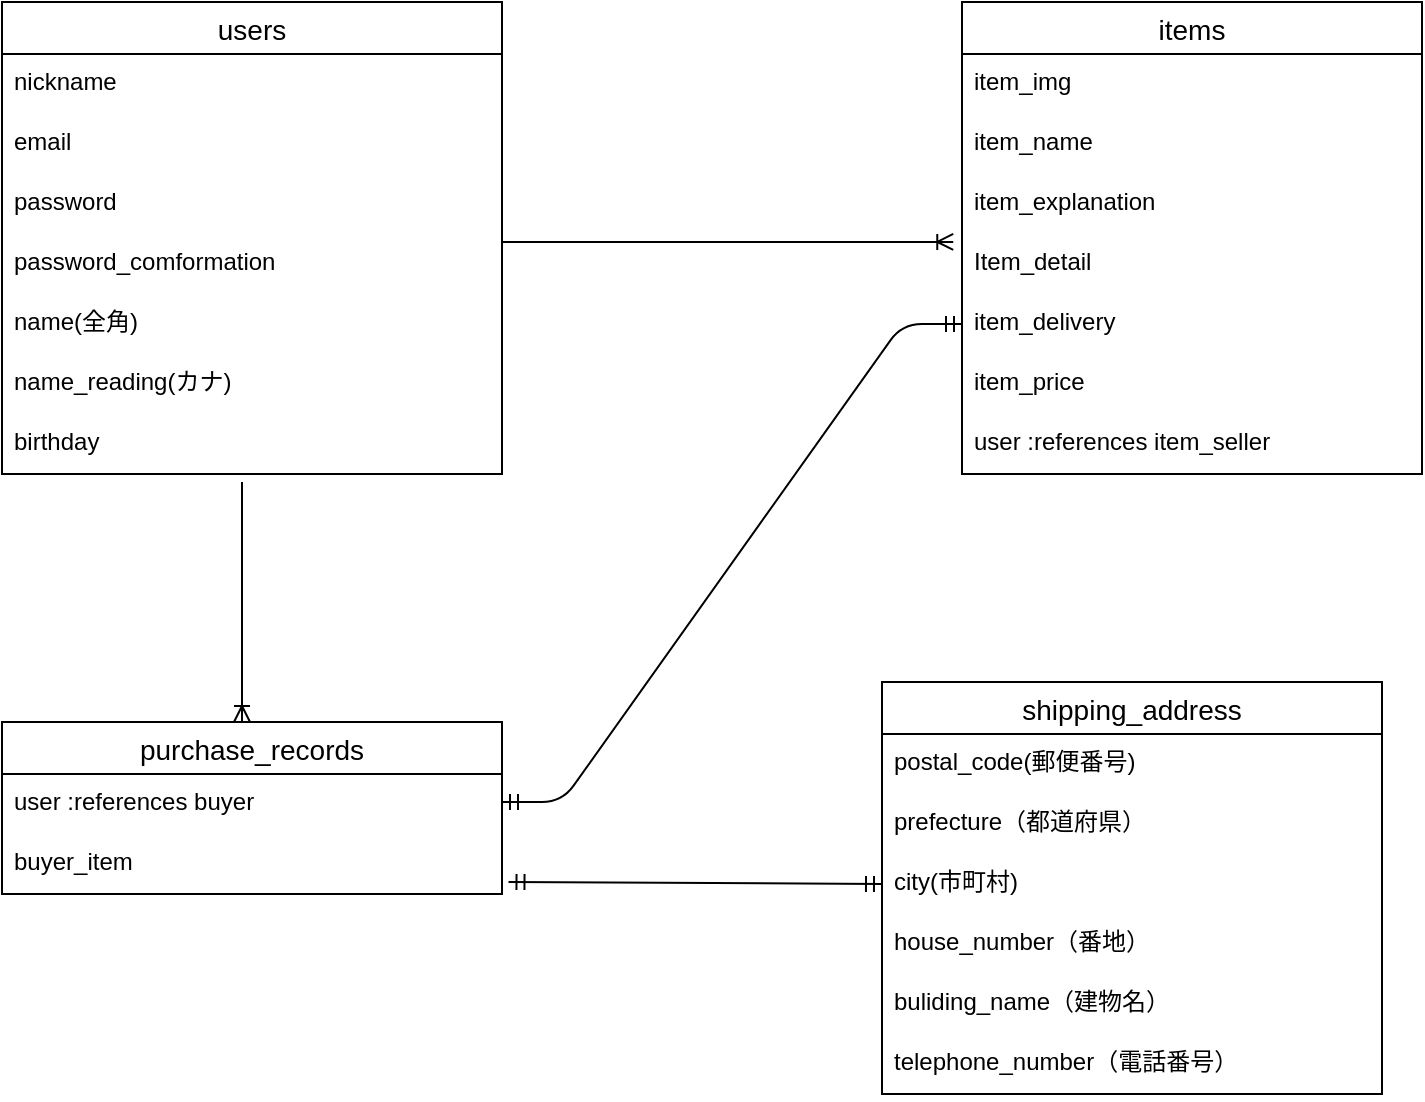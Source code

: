 <mxfile>
    <diagram id="FImIAmwFVnB-ygJ9KSYq" name="ページ1">
        <mxGraphModel dx="862" dy="563" grid="1" gridSize="10" guides="1" tooltips="1" connect="1" arrows="1" fold="1" page="1" pageScale="1" pageWidth="827" pageHeight="1169" math="0" shadow="0">
            <root>
                <mxCell id="0"/>
                <mxCell id="1" parent="0"/>
                <mxCell id="tPwfLVKmn3BRr_RewJKb-1" value="users" style="swimlane;fontStyle=0;childLayout=stackLayout;horizontal=1;startSize=26;horizontalStack=0;resizeParent=1;resizeParentMax=0;resizeLast=0;collapsible=1;marginBottom=0;align=center;fontSize=14;" parent="1" vertex="1">
                    <mxGeometry x="40" y="40" width="250" height="236" as="geometry"/>
                </mxCell>
                <mxCell id="tPwfLVKmn3BRr_RewJKb-2" value="nickname&#10;" style="text;strokeColor=none;fillColor=none;spacingLeft=4;spacingRight=4;overflow=hidden;rotatable=0;points=[[0,0.5],[1,0.5]];portConstraint=eastwest;fontSize=12;" parent="tPwfLVKmn3BRr_RewJKb-1" vertex="1">
                    <mxGeometry y="26" width="250" height="30" as="geometry"/>
                </mxCell>
                <mxCell id="tPwfLVKmn3BRr_RewJKb-3" value="email" style="text;strokeColor=none;fillColor=none;spacingLeft=4;spacingRight=4;overflow=hidden;rotatable=0;points=[[0,0.5],[1,0.5]];portConstraint=eastwest;fontSize=12;" parent="tPwfLVKmn3BRr_RewJKb-1" vertex="1">
                    <mxGeometry y="56" width="250" height="30" as="geometry"/>
                </mxCell>
                <mxCell id="tPwfLVKmn3BRr_RewJKb-4" value="password" style="text;strokeColor=none;fillColor=none;spacingLeft=4;spacingRight=4;overflow=hidden;rotatable=0;points=[[0,0.5],[1,0.5]];portConstraint=eastwest;fontSize=12;" parent="tPwfLVKmn3BRr_RewJKb-1" vertex="1">
                    <mxGeometry y="86" width="250" height="30" as="geometry"/>
                </mxCell>
                <mxCell id="tPwfLVKmn3BRr_RewJKb-6" value="password_comformation" style="text;strokeColor=none;fillColor=none;spacingLeft=4;spacingRight=4;overflow=hidden;rotatable=0;points=[[0,0.5],[1,0.5]];portConstraint=eastwest;fontSize=12;" parent="tPwfLVKmn3BRr_RewJKb-1" vertex="1">
                    <mxGeometry y="116" width="250" height="30" as="geometry"/>
                </mxCell>
                <mxCell id="tPwfLVKmn3BRr_RewJKb-5" value="name(全角)" style="text;strokeColor=none;fillColor=none;spacingLeft=4;spacingRight=4;overflow=hidden;rotatable=0;points=[[0,0.5],[1,0.5]];portConstraint=eastwest;fontSize=12;" parent="tPwfLVKmn3BRr_RewJKb-1" vertex="1">
                    <mxGeometry y="146" width="250" height="30" as="geometry"/>
                </mxCell>
                <mxCell id="tPwfLVKmn3BRr_RewJKb-8" value="name_reading(カナ)" style="text;strokeColor=none;fillColor=none;spacingLeft=4;spacingRight=4;overflow=hidden;rotatable=0;points=[[0,0.5],[1,0.5]];portConstraint=eastwest;fontSize=12;" parent="tPwfLVKmn3BRr_RewJKb-1" vertex="1">
                    <mxGeometry y="176" width="250" height="30" as="geometry"/>
                </mxCell>
                <mxCell id="tPwfLVKmn3BRr_RewJKb-7" value="birthday" style="text;strokeColor=none;fillColor=none;spacingLeft=4;spacingRight=4;overflow=hidden;rotatable=0;points=[[0,0.5],[1,0.5]];portConstraint=eastwest;fontSize=12;" parent="tPwfLVKmn3BRr_RewJKb-1" vertex="1">
                    <mxGeometry y="206" width="250" height="30" as="geometry"/>
                </mxCell>
                <mxCell id="tPwfLVKmn3BRr_RewJKb-9" value="items" style="swimlane;fontStyle=0;childLayout=stackLayout;horizontal=1;startSize=26;horizontalStack=0;resizeParent=1;resizeParentMax=0;resizeLast=0;collapsible=1;marginBottom=0;align=center;fontSize=14;" parent="1" vertex="1">
                    <mxGeometry x="520" y="40" width="230" height="236" as="geometry"/>
                </mxCell>
                <mxCell id="tPwfLVKmn3BRr_RewJKb-10" value="item_img" style="text;spacingLeft=4;spacingRight=4;overflow=hidden;rotatable=0;points=[[0,0.5],[1,0.5]];portConstraint=eastwest;fontSize=12;" parent="tPwfLVKmn3BRr_RewJKb-9" vertex="1">
                    <mxGeometry y="26" width="230" height="30" as="geometry"/>
                </mxCell>
                <mxCell id="tPwfLVKmn3BRr_RewJKb-11" value="item_name" style="text;strokeColor=none;fillColor=none;spacingLeft=4;spacingRight=4;overflow=hidden;rotatable=0;points=[[0,0.5],[1,0.5]];portConstraint=eastwest;fontSize=12;" parent="tPwfLVKmn3BRr_RewJKb-9" vertex="1">
                    <mxGeometry y="56" width="230" height="30" as="geometry"/>
                </mxCell>
                <mxCell id="tPwfLVKmn3BRr_RewJKb-12" value="item_explanation&#10;" style="text;strokeColor=none;fillColor=none;spacingLeft=4;spacingRight=4;overflow=hidden;rotatable=0;points=[[0,0.5],[1,0.5]];portConstraint=eastwest;fontSize=12;" parent="tPwfLVKmn3BRr_RewJKb-9" vertex="1">
                    <mxGeometry y="86" width="230" height="30" as="geometry"/>
                </mxCell>
                <mxCell id="2" value="Item_detail" style="text;strokeColor=none;fillColor=none;spacingLeft=4;spacingRight=4;overflow=hidden;rotatable=0;points=[[0,0.5],[1,0.5]];portConstraint=eastwest;fontSize=12;" vertex="1" parent="tPwfLVKmn3BRr_RewJKb-9">
                    <mxGeometry y="116" width="230" height="30" as="geometry"/>
                </mxCell>
                <mxCell id="3" value="item_delivery" style="text;strokeColor=none;fillColor=none;spacingLeft=4;spacingRight=4;overflow=hidden;rotatable=0;points=[[0,0.5],[1,0.5]];portConstraint=eastwest;fontSize=12;" vertex="1" parent="tPwfLVKmn3BRr_RewJKb-9">
                    <mxGeometry y="146" width="230" height="30" as="geometry"/>
                </mxCell>
                <mxCell id="4" value="item_price" style="text;strokeColor=none;fillColor=none;spacingLeft=4;spacingRight=4;overflow=hidden;rotatable=0;points=[[0,0.5],[1,0.5]];portConstraint=eastwest;fontSize=12;" vertex="1" parent="tPwfLVKmn3BRr_RewJKb-9">
                    <mxGeometry y="176" width="230" height="30" as="geometry"/>
                </mxCell>
                <mxCell id="19" value="user :references item_seller" style="text;strokeColor=none;fillColor=none;spacingLeft=4;spacingRight=4;overflow=hidden;rotatable=0;points=[[0,0.5],[1,0.5]];portConstraint=eastwest;fontSize=12;" vertex="1" parent="tPwfLVKmn3BRr_RewJKb-9">
                    <mxGeometry y="206" width="230" height="30" as="geometry"/>
                </mxCell>
                <mxCell id="5" value="purchase_records" style="swimlane;fontStyle=0;childLayout=stackLayout;horizontal=1;startSize=26;horizontalStack=0;resizeParent=1;resizeParentMax=0;resizeLast=0;collapsible=1;marginBottom=0;align=center;fontSize=14;" vertex="1" parent="1">
                    <mxGeometry x="40" y="400" width="250" height="86" as="geometry"/>
                </mxCell>
                <mxCell id="6" value="user :references buyer" style="text;strokeColor=none;fillColor=none;spacingLeft=4;spacingRight=4;overflow=hidden;rotatable=0;points=[[0,0.5],[1,0.5]];portConstraint=eastwest;fontSize=12;" vertex="1" parent="5">
                    <mxGeometry y="26" width="250" height="30" as="geometry"/>
                </mxCell>
                <mxCell id="20" value="buyer_item" style="text;strokeColor=none;fillColor=none;spacingLeft=4;spacingRight=4;overflow=hidden;rotatable=0;points=[[0,0.5],[1,0.5]];portConstraint=eastwest;fontSize=12;" vertex="1" parent="5">
                    <mxGeometry y="56" width="250" height="30" as="geometry"/>
                </mxCell>
                <mxCell id="14" value="shipping_address" style="swimlane;fontStyle=0;childLayout=stackLayout;horizontal=1;startSize=26;horizontalStack=0;resizeParent=1;resizeParentMax=0;resizeLast=0;collapsible=1;marginBottom=0;align=center;fontSize=14;" vertex="1" parent="1">
                    <mxGeometry x="480" y="380" width="250" height="206" as="geometry"/>
                </mxCell>
                <mxCell id="15" value="postal_code(郵便番号)" style="text;strokeColor=none;fillColor=none;spacingLeft=4;spacingRight=4;overflow=hidden;rotatable=0;points=[[0,0.5],[1,0.5]];portConstraint=eastwest;fontSize=12;" vertex="1" parent="14">
                    <mxGeometry y="26" width="250" height="30" as="geometry"/>
                </mxCell>
                <mxCell id="16" value="prefecture（都道府県）" style="text;strokeColor=none;fillColor=none;spacingLeft=4;spacingRight=4;overflow=hidden;rotatable=0;points=[[0,0.5],[1,0.5]];portConstraint=eastwest;fontSize=12;" vertex="1" parent="14">
                    <mxGeometry y="56" width="250" height="30" as="geometry"/>
                </mxCell>
                <mxCell id="17" value="city(市町村)" style="text;strokeColor=none;fillColor=none;spacingLeft=4;spacingRight=4;overflow=hidden;rotatable=0;points=[[0,0.5],[1,0.5]];portConstraint=eastwest;fontSize=12;" vertex="1" parent="14">
                    <mxGeometry y="86" width="250" height="30" as="geometry"/>
                </mxCell>
                <mxCell id="25" value="house_number（番地）" style="text;strokeColor=none;fillColor=none;spacingLeft=4;spacingRight=4;overflow=hidden;rotatable=0;points=[[0,0.5],[1,0.5]];portConstraint=eastwest;fontSize=12;" vertex="1" parent="14">
                    <mxGeometry y="116" width="250" height="30" as="geometry"/>
                </mxCell>
                <mxCell id="26" value="buliding_name（建物名）" style="text;strokeColor=none;fillColor=none;spacingLeft=4;spacingRight=4;overflow=hidden;rotatable=0;points=[[0,0.5],[1,0.5]];portConstraint=eastwest;fontSize=12;" vertex="1" parent="14">
                    <mxGeometry y="146" width="250" height="30" as="geometry"/>
                </mxCell>
                <mxCell id="27" value="telephone_number（電話番号）" style="text;strokeColor=none;fillColor=none;spacingLeft=4;spacingRight=4;overflow=hidden;rotatable=0;points=[[0,0.5],[1,0.5]];portConstraint=eastwest;fontSize=12;" vertex="1" parent="14">
                    <mxGeometry y="176" width="250" height="30" as="geometry"/>
                </mxCell>
                <mxCell id="21" value="" style="fontSize=12;html=1;endArrow=ERoneToMany;entryX=-0.019;entryY=0.133;entryDx=0;entryDy=0;entryPerimeter=0;" edge="1" parent="1" target="2">
                    <mxGeometry width="100" height="100" relative="1" as="geometry">
                        <mxPoint x="290" y="160" as="sourcePoint"/>
                        <mxPoint x="390" y="60" as="targetPoint"/>
                    </mxGeometry>
                </mxCell>
                <mxCell id="22" value="" style="fontSize=12;html=1;endArrow=ERoneToMany;" edge="1" parent="1">
                    <mxGeometry width="100" height="100" relative="1" as="geometry">
                        <mxPoint x="160" y="280" as="sourcePoint"/>
                        <mxPoint x="160" y="400" as="targetPoint"/>
                    </mxGeometry>
                </mxCell>
                <mxCell id="23" value="" style="edgeStyle=entityRelationEdgeStyle;fontSize=12;html=1;endArrow=ERmandOne;startArrow=ERmandOne;entryX=0;entryY=0.5;entryDx=0;entryDy=0;" edge="1" parent="1" target="3">
                    <mxGeometry width="100" height="100" relative="1" as="geometry">
                        <mxPoint x="290" y="440" as="sourcePoint"/>
                        <mxPoint x="370" y="240" as="targetPoint"/>
                    </mxGeometry>
                </mxCell>
                <mxCell id="24" value="" style="fontSize=12;html=1;endArrow=ERmandOne;startArrow=ERmandOne;entryX=0;entryY=0.5;entryDx=0;entryDy=0;exitX=1.013;exitY=0.8;exitDx=0;exitDy=0;exitPerimeter=0;" edge="1" parent="1" source="20" target="17">
                    <mxGeometry width="100" height="100" relative="1" as="geometry">
                        <mxPoint x="270" y="340" as="sourcePoint"/>
                        <mxPoint x="370" y="240" as="targetPoint"/>
                    </mxGeometry>
                </mxCell>
            </root>
        </mxGraphModel>
    </diagram>
    <diagram id="jHzrHpXyLYcn9v8cKgGh" name="ページ2">
        <mxGraphModel dx="862" dy="563" grid="1" gridSize="10" guides="1" tooltips="1" connect="1" arrows="1" fold="1" page="1" pageScale="1" pageWidth="827" pageHeight="1169" math="0" shadow="0">
            <root>
                <mxCell id="0"/>
                <mxCell id="1" parent="0"/>
            </root>
        </mxGraphModel>
    </diagram>
</mxfile>